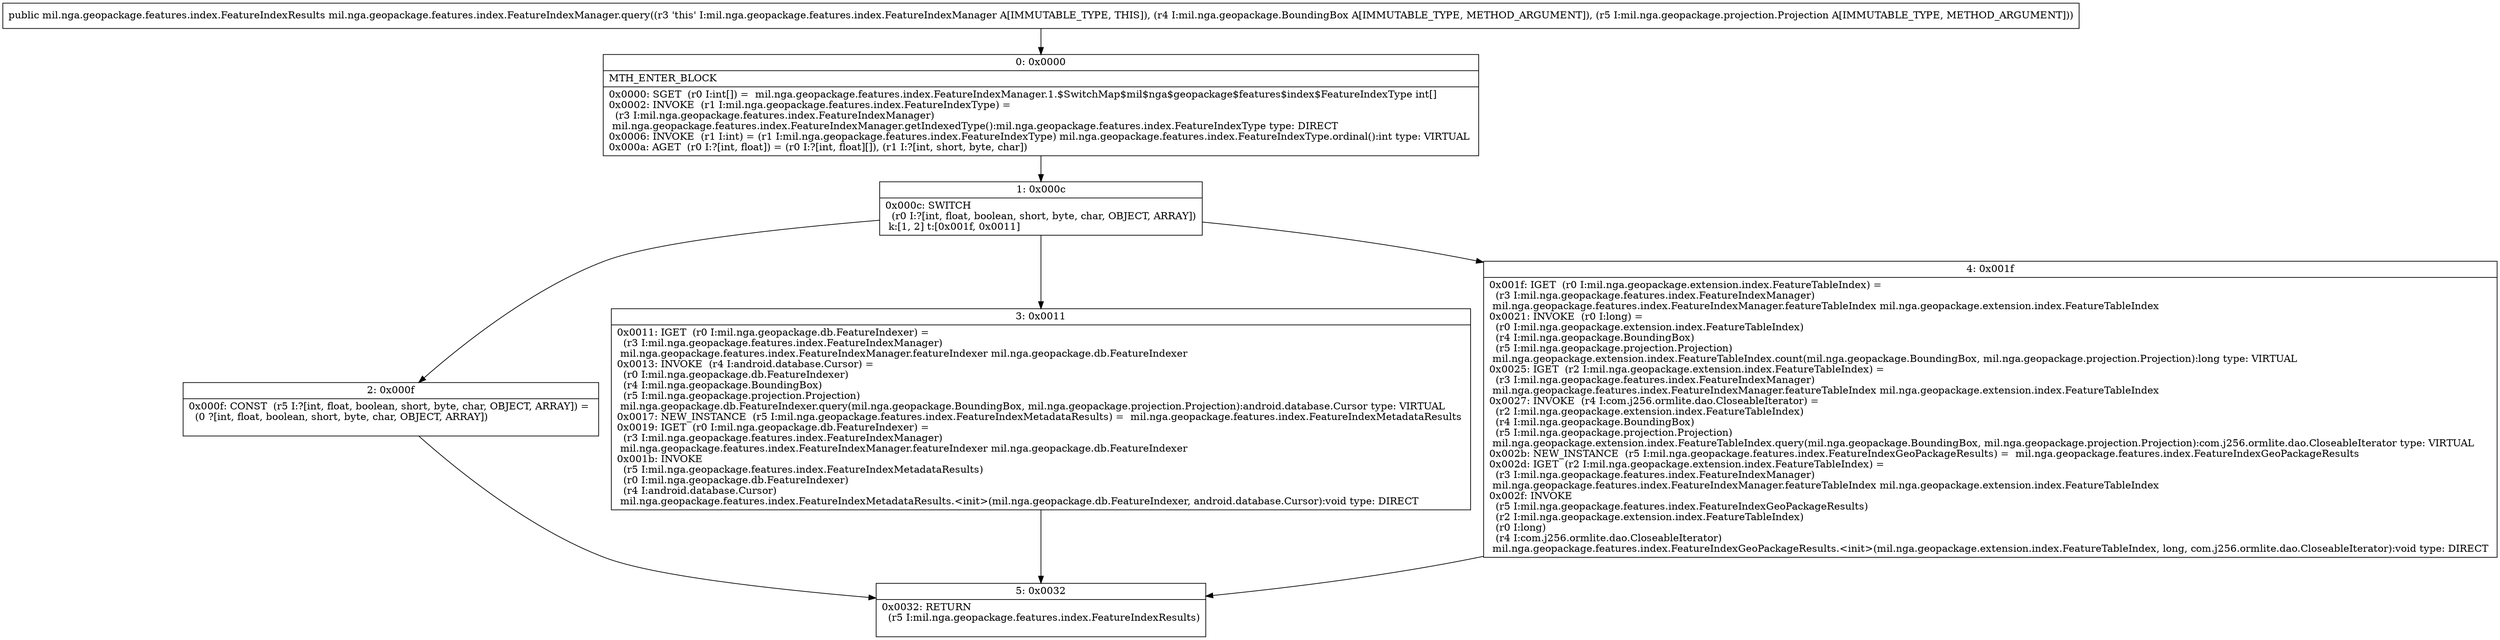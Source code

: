 digraph "CFG formil.nga.geopackage.features.index.FeatureIndexManager.query(Lmil\/nga\/geopackage\/BoundingBox;Lmil\/nga\/geopackage\/projection\/Projection;)Lmil\/nga\/geopackage\/features\/index\/FeatureIndexResults;" {
Node_0 [shape=record,label="{0\:\ 0x0000|MTH_ENTER_BLOCK\l|0x0000: SGET  (r0 I:int[]) =  mil.nga.geopackage.features.index.FeatureIndexManager.1.$SwitchMap$mil$nga$geopackage$features$index$FeatureIndexType int[] \l0x0002: INVOKE  (r1 I:mil.nga.geopackage.features.index.FeatureIndexType) = \l  (r3 I:mil.nga.geopackage.features.index.FeatureIndexManager)\l mil.nga.geopackage.features.index.FeatureIndexManager.getIndexedType():mil.nga.geopackage.features.index.FeatureIndexType type: DIRECT \l0x0006: INVOKE  (r1 I:int) = (r1 I:mil.nga.geopackage.features.index.FeatureIndexType) mil.nga.geopackage.features.index.FeatureIndexType.ordinal():int type: VIRTUAL \l0x000a: AGET  (r0 I:?[int, float]) = (r0 I:?[int, float][]), (r1 I:?[int, short, byte, char]) \l}"];
Node_1 [shape=record,label="{1\:\ 0x000c|0x000c: SWITCH  \l  (r0 I:?[int, float, boolean, short, byte, char, OBJECT, ARRAY])\l k:[1, 2] t:[0x001f, 0x0011] \l}"];
Node_2 [shape=record,label="{2\:\ 0x000f|0x000f: CONST  (r5 I:?[int, float, boolean, short, byte, char, OBJECT, ARRAY]) = \l  (0 ?[int, float, boolean, short, byte, char, OBJECT, ARRAY])\l \l}"];
Node_3 [shape=record,label="{3\:\ 0x0011|0x0011: IGET  (r0 I:mil.nga.geopackage.db.FeatureIndexer) = \l  (r3 I:mil.nga.geopackage.features.index.FeatureIndexManager)\l mil.nga.geopackage.features.index.FeatureIndexManager.featureIndexer mil.nga.geopackage.db.FeatureIndexer \l0x0013: INVOKE  (r4 I:android.database.Cursor) = \l  (r0 I:mil.nga.geopackage.db.FeatureIndexer)\l  (r4 I:mil.nga.geopackage.BoundingBox)\l  (r5 I:mil.nga.geopackage.projection.Projection)\l mil.nga.geopackage.db.FeatureIndexer.query(mil.nga.geopackage.BoundingBox, mil.nga.geopackage.projection.Projection):android.database.Cursor type: VIRTUAL \l0x0017: NEW_INSTANCE  (r5 I:mil.nga.geopackage.features.index.FeatureIndexMetadataResults) =  mil.nga.geopackage.features.index.FeatureIndexMetadataResults \l0x0019: IGET  (r0 I:mil.nga.geopackage.db.FeatureIndexer) = \l  (r3 I:mil.nga.geopackage.features.index.FeatureIndexManager)\l mil.nga.geopackage.features.index.FeatureIndexManager.featureIndexer mil.nga.geopackage.db.FeatureIndexer \l0x001b: INVOKE  \l  (r5 I:mil.nga.geopackage.features.index.FeatureIndexMetadataResults)\l  (r0 I:mil.nga.geopackage.db.FeatureIndexer)\l  (r4 I:android.database.Cursor)\l mil.nga.geopackage.features.index.FeatureIndexMetadataResults.\<init\>(mil.nga.geopackage.db.FeatureIndexer, android.database.Cursor):void type: DIRECT \l}"];
Node_4 [shape=record,label="{4\:\ 0x001f|0x001f: IGET  (r0 I:mil.nga.geopackage.extension.index.FeatureTableIndex) = \l  (r3 I:mil.nga.geopackage.features.index.FeatureIndexManager)\l mil.nga.geopackage.features.index.FeatureIndexManager.featureTableIndex mil.nga.geopackage.extension.index.FeatureTableIndex \l0x0021: INVOKE  (r0 I:long) = \l  (r0 I:mil.nga.geopackage.extension.index.FeatureTableIndex)\l  (r4 I:mil.nga.geopackage.BoundingBox)\l  (r5 I:mil.nga.geopackage.projection.Projection)\l mil.nga.geopackage.extension.index.FeatureTableIndex.count(mil.nga.geopackage.BoundingBox, mil.nga.geopackage.projection.Projection):long type: VIRTUAL \l0x0025: IGET  (r2 I:mil.nga.geopackage.extension.index.FeatureTableIndex) = \l  (r3 I:mil.nga.geopackage.features.index.FeatureIndexManager)\l mil.nga.geopackage.features.index.FeatureIndexManager.featureTableIndex mil.nga.geopackage.extension.index.FeatureTableIndex \l0x0027: INVOKE  (r4 I:com.j256.ormlite.dao.CloseableIterator) = \l  (r2 I:mil.nga.geopackage.extension.index.FeatureTableIndex)\l  (r4 I:mil.nga.geopackage.BoundingBox)\l  (r5 I:mil.nga.geopackage.projection.Projection)\l mil.nga.geopackage.extension.index.FeatureTableIndex.query(mil.nga.geopackage.BoundingBox, mil.nga.geopackage.projection.Projection):com.j256.ormlite.dao.CloseableIterator type: VIRTUAL \l0x002b: NEW_INSTANCE  (r5 I:mil.nga.geopackage.features.index.FeatureIndexGeoPackageResults) =  mil.nga.geopackage.features.index.FeatureIndexGeoPackageResults \l0x002d: IGET  (r2 I:mil.nga.geopackage.extension.index.FeatureTableIndex) = \l  (r3 I:mil.nga.geopackage.features.index.FeatureIndexManager)\l mil.nga.geopackage.features.index.FeatureIndexManager.featureTableIndex mil.nga.geopackage.extension.index.FeatureTableIndex \l0x002f: INVOKE  \l  (r5 I:mil.nga.geopackage.features.index.FeatureIndexGeoPackageResults)\l  (r2 I:mil.nga.geopackage.extension.index.FeatureTableIndex)\l  (r0 I:long)\l  (r4 I:com.j256.ormlite.dao.CloseableIterator)\l mil.nga.geopackage.features.index.FeatureIndexGeoPackageResults.\<init\>(mil.nga.geopackage.extension.index.FeatureTableIndex, long, com.j256.ormlite.dao.CloseableIterator):void type: DIRECT \l}"];
Node_5 [shape=record,label="{5\:\ 0x0032|0x0032: RETURN  \l  (r5 I:mil.nga.geopackage.features.index.FeatureIndexResults)\l \l}"];
MethodNode[shape=record,label="{public mil.nga.geopackage.features.index.FeatureIndexResults mil.nga.geopackage.features.index.FeatureIndexManager.query((r3 'this' I:mil.nga.geopackage.features.index.FeatureIndexManager A[IMMUTABLE_TYPE, THIS]), (r4 I:mil.nga.geopackage.BoundingBox A[IMMUTABLE_TYPE, METHOD_ARGUMENT]), (r5 I:mil.nga.geopackage.projection.Projection A[IMMUTABLE_TYPE, METHOD_ARGUMENT])) }"];
MethodNode -> Node_0;
Node_0 -> Node_1;
Node_1 -> Node_2;
Node_1 -> Node_3;
Node_1 -> Node_4;
Node_2 -> Node_5;
Node_3 -> Node_5;
Node_4 -> Node_5;
}

